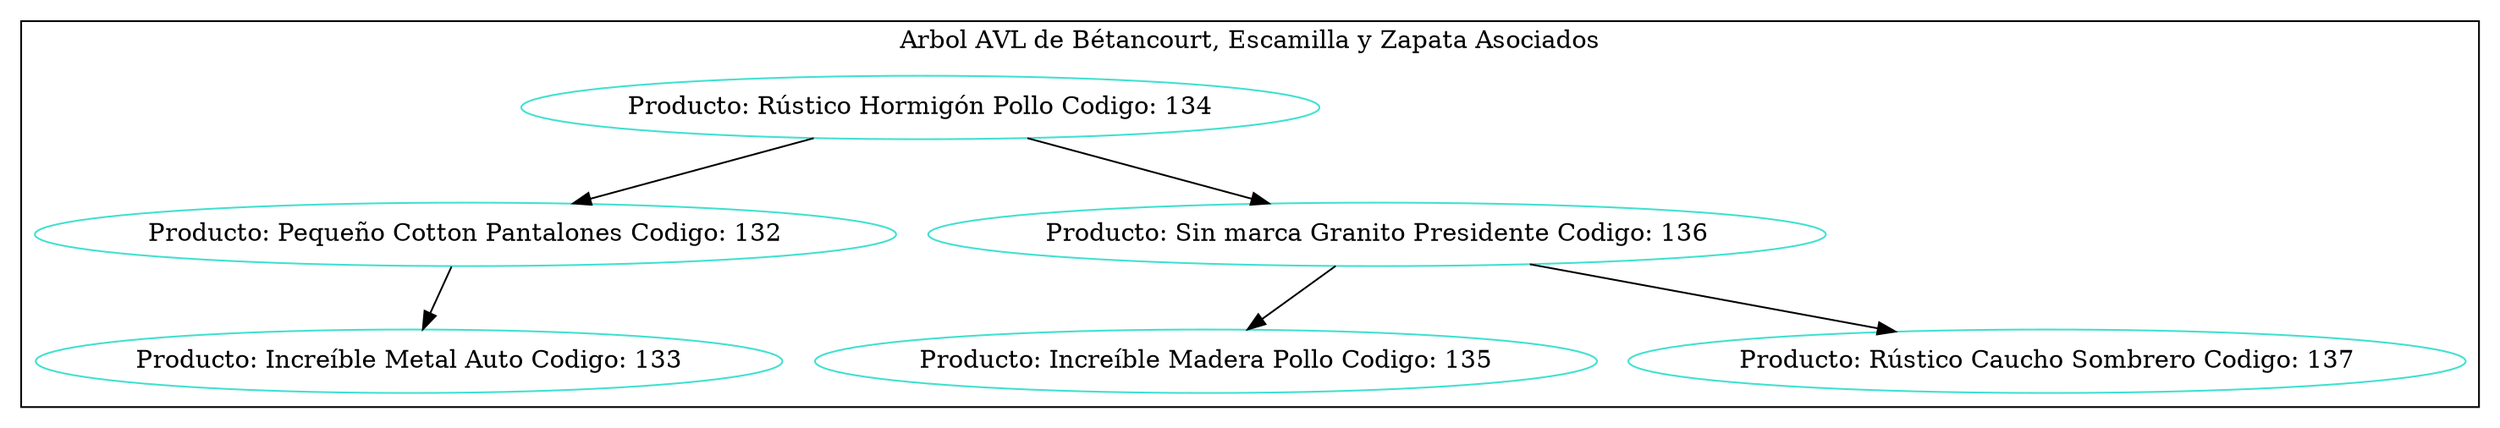 digraph Hash{
node [color ="turquoise"];
subgraph clusterMarco {label="Arbol AVL de Bétancourt, Escamilla y Zapata Asociados";color=black;
node[label="Producto: Rústico Hormigón Pollo Codigo: 134"]134;
node[label="Producto: Pequeño Cotton Pantalones Codigo: 132"]132;
node[label="Producto: Increíble Metal Auto Codigo: 133"]133;
node[label="Producto: Sin marca Granito Presidente Codigo: 136"]136;
node[label="Producto: Increíble Madera Pollo Codigo: 135"]135;
node[label="Producto: Rústico Caucho Sombrero Codigo: 137"]137;
132->133;
134->132;
136->135;
136->137;
134->136;
}
}